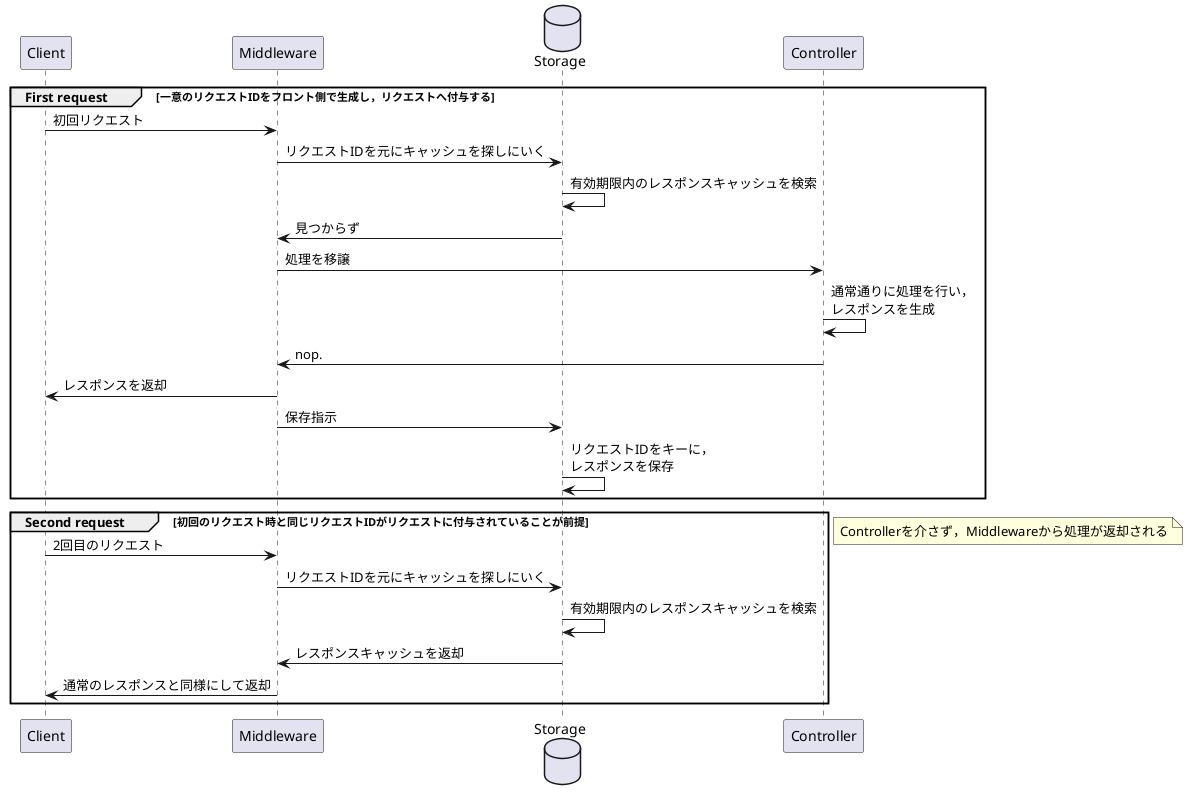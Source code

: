 @startuml

participant Client as client
participant Middleware as middleware
database Storage as storage
participant Controller as controller

group First request [一意のリクエストIDをフロント側で生成し，リクエストへ付与する]
    client -> middleware : 初回リクエスト
    middleware -> storage : リクエストIDを元にキャッシュを探しにいく
    storage -> storage : 有効期限内のレスポンスキャッシュを検索
    storage -> middleware : 見つからず
    middleware -> controller : 処理を移譲
    controller -> controller : 通常通りに処理を行い，\nレスポンスを生成
    controller -> middleware : nop.
    middleware -> client : レスポンスを返却
    middleware -> storage : 保存指示
    storage -> storage : リクエストIDをキーに，\nレスポンスを保存
end

group Second request [初回のリクエスト時と同じリクエストIDがリクエストに付与されていることが前提]
    client -> middleware : 2回目のリクエスト
    middleware -> storage : リクエストIDを元にキャッシュを探しにいく
    storage -> storage : 有効期限内のレスポンスキャッシュを検索
    storage -> middleware : レスポンスキャッシュを返却
    middleware -> client : 通常のレスポンスと同様にして返却
end
note right
    Controllerを介さず，Middlewareから処理が返却される
end note

@enduml